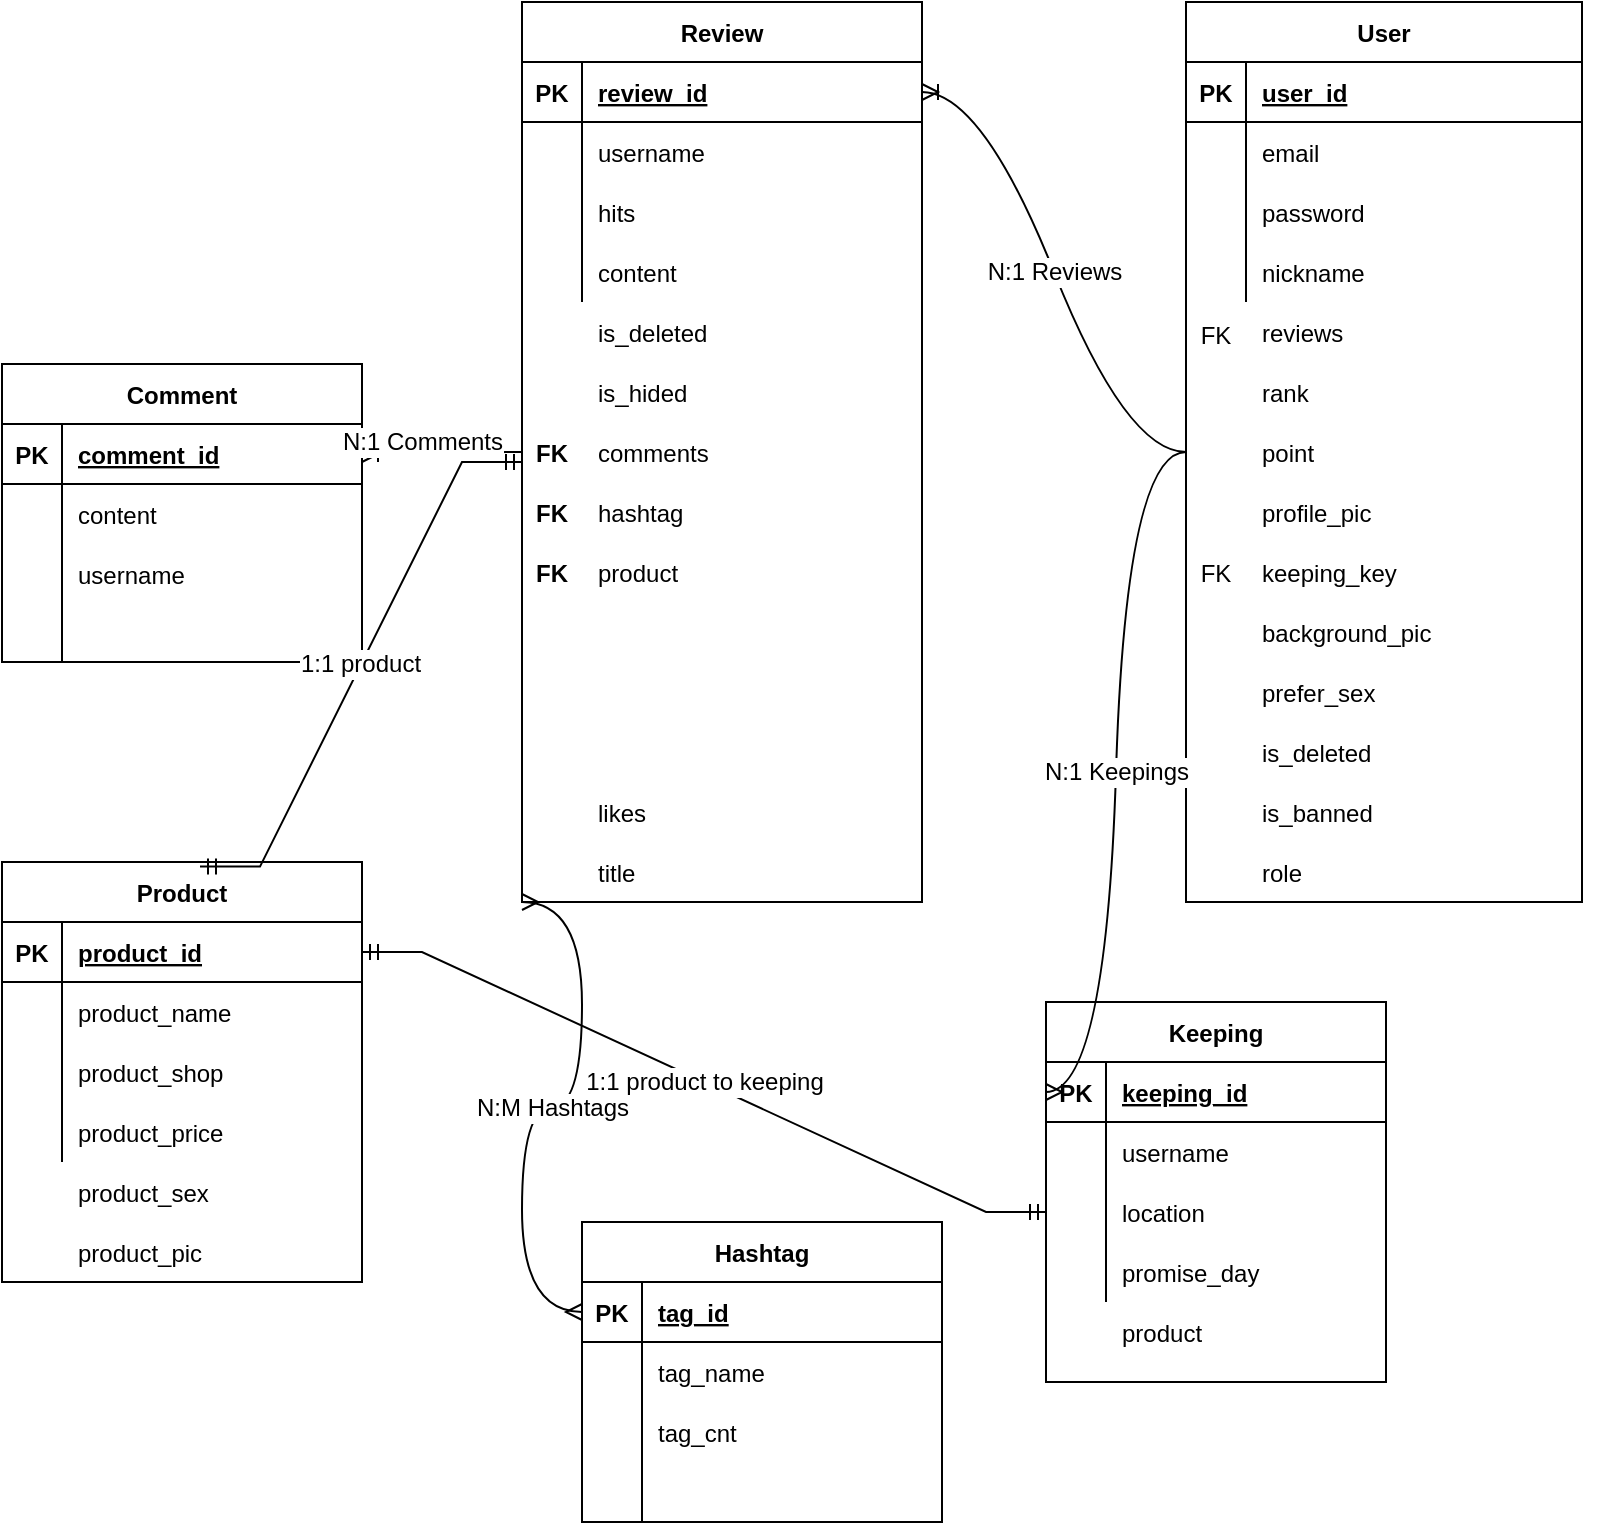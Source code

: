<mxfile version="20.3.0" type="device"><diagram id="R2lEEEUBdFMjLlhIrx00" name="Page-1"><mxGraphModel dx="880" dy="685" grid="1" gridSize="10" guides="1" tooltips="1" connect="1" arrows="1" fold="1" page="1" pageScale="1" pageWidth="850" pageHeight="1100" math="0" shadow="0" extFonts="Permanent Marker^https://fonts.googleapis.com/css?family=Permanent+Marker"><root><mxCell id="0"/><mxCell id="1" parent="0"/><mxCell id="jhBXk1g3K_tyxPMqDWU8-14" value="User" style="shape=table;startSize=30;container=1;collapsible=1;childLayout=tableLayout;fixedRows=1;rowLines=0;fontStyle=1;align=center;resizeLast=1;" parent="1" vertex="1"><mxGeometry x="622" y="80" width="198" height="450" as="geometry"/></mxCell><mxCell id="jhBXk1g3K_tyxPMqDWU8-15" value="" style="shape=tableRow;horizontal=0;startSize=0;swimlaneHead=0;swimlaneBody=0;fillColor=none;collapsible=0;dropTarget=0;points=[[0,0.5],[1,0.5]];portConstraint=eastwest;top=0;left=0;right=0;bottom=1;" parent="jhBXk1g3K_tyxPMqDWU8-14" vertex="1"><mxGeometry y="30" width="198" height="30" as="geometry"/></mxCell><mxCell id="jhBXk1g3K_tyxPMqDWU8-16" value="PK" style="shape=partialRectangle;connectable=0;fillColor=none;top=0;left=0;bottom=0;right=0;fontStyle=1;overflow=hidden;" parent="jhBXk1g3K_tyxPMqDWU8-15" vertex="1"><mxGeometry width="30" height="30" as="geometry"><mxRectangle width="30" height="30" as="alternateBounds"/></mxGeometry></mxCell><mxCell id="jhBXk1g3K_tyxPMqDWU8-17" value="user_id" style="shape=partialRectangle;connectable=0;fillColor=none;top=0;left=0;bottom=0;right=0;align=left;spacingLeft=6;fontStyle=5;overflow=hidden;" parent="jhBXk1g3K_tyxPMqDWU8-15" vertex="1"><mxGeometry x="30" width="168" height="30" as="geometry"><mxRectangle width="168" height="30" as="alternateBounds"/></mxGeometry></mxCell><mxCell id="jhBXk1g3K_tyxPMqDWU8-18" value="" style="shape=tableRow;horizontal=0;startSize=0;swimlaneHead=0;swimlaneBody=0;fillColor=none;collapsible=0;dropTarget=0;points=[[0,0.5],[1,0.5]];portConstraint=eastwest;top=0;left=0;right=0;bottom=0;" parent="jhBXk1g3K_tyxPMqDWU8-14" vertex="1"><mxGeometry y="60" width="198" height="30" as="geometry"/></mxCell><mxCell id="jhBXk1g3K_tyxPMqDWU8-19" value="" style="shape=partialRectangle;connectable=0;fillColor=none;top=0;left=0;bottom=0;right=0;editable=1;overflow=hidden;" parent="jhBXk1g3K_tyxPMqDWU8-18" vertex="1"><mxGeometry width="30" height="30" as="geometry"><mxRectangle width="30" height="30" as="alternateBounds"/></mxGeometry></mxCell><mxCell id="jhBXk1g3K_tyxPMqDWU8-20" value="email" style="shape=partialRectangle;connectable=0;fillColor=none;top=0;left=0;bottom=0;right=0;align=left;spacingLeft=6;overflow=hidden;" parent="jhBXk1g3K_tyxPMqDWU8-18" vertex="1"><mxGeometry x="30" width="168" height="30" as="geometry"><mxRectangle width="168" height="30" as="alternateBounds"/></mxGeometry></mxCell><mxCell id="jhBXk1g3K_tyxPMqDWU8-21" value="" style="shape=tableRow;horizontal=0;startSize=0;swimlaneHead=0;swimlaneBody=0;fillColor=none;collapsible=0;dropTarget=0;points=[[0,0.5],[1,0.5]];portConstraint=eastwest;top=0;left=0;right=0;bottom=0;" parent="jhBXk1g3K_tyxPMqDWU8-14" vertex="1"><mxGeometry y="90" width="198" height="30" as="geometry"/></mxCell><mxCell id="jhBXk1g3K_tyxPMqDWU8-22" value="" style="shape=partialRectangle;connectable=0;fillColor=none;top=0;left=0;bottom=0;right=0;editable=1;overflow=hidden;" parent="jhBXk1g3K_tyxPMqDWU8-21" vertex="1"><mxGeometry width="30" height="30" as="geometry"><mxRectangle width="30" height="30" as="alternateBounds"/></mxGeometry></mxCell><mxCell id="jhBXk1g3K_tyxPMqDWU8-23" value="password" style="shape=partialRectangle;connectable=0;fillColor=none;top=0;left=0;bottom=0;right=0;align=left;spacingLeft=6;overflow=hidden;" parent="jhBXk1g3K_tyxPMqDWU8-21" vertex="1"><mxGeometry x="30" width="168" height="30" as="geometry"><mxRectangle width="168" height="30" as="alternateBounds"/></mxGeometry></mxCell><mxCell id="jhBXk1g3K_tyxPMqDWU8-24" value="" style="shape=tableRow;horizontal=0;startSize=0;swimlaneHead=0;swimlaneBody=0;fillColor=none;collapsible=0;dropTarget=0;points=[[0,0.5],[1,0.5]];portConstraint=eastwest;top=0;left=0;right=0;bottom=0;" parent="jhBXk1g3K_tyxPMqDWU8-14" vertex="1"><mxGeometry y="120" width="198" height="30" as="geometry"/></mxCell><mxCell id="jhBXk1g3K_tyxPMqDWU8-25" value="" style="shape=partialRectangle;connectable=0;fillColor=none;top=0;left=0;bottom=0;right=0;editable=1;overflow=hidden;" parent="jhBXk1g3K_tyxPMqDWU8-24" vertex="1"><mxGeometry width="30" height="30" as="geometry"><mxRectangle width="30" height="30" as="alternateBounds"/></mxGeometry></mxCell><mxCell id="jhBXk1g3K_tyxPMqDWU8-26" value="nickname" style="shape=partialRectangle;connectable=0;fillColor=none;top=0;left=0;bottom=0;right=0;align=left;spacingLeft=6;overflow=hidden;" parent="jhBXk1g3K_tyxPMqDWU8-24" vertex="1"><mxGeometry x="30" width="168" height="30" as="geometry"><mxRectangle width="168" height="30" as="alternateBounds"/></mxGeometry></mxCell><mxCell id="jhBXk1g3K_tyxPMqDWU8-27" value="reviews" style="shape=partialRectangle;connectable=0;fillColor=none;top=0;left=0;bottom=0;right=0;align=left;spacingLeft=6;overflow=hidden;" parent="1" vertex="1"><mxGeometry x="652" y="230" width="180" height="30" as="geometry"><mxRectangle width="180" height="30" as="alternateBounds"/></mxGeometry></mxCell><mxCell id="jhBXk1g3K_tyxPMqDWU8-28" value="rank" style="shape=partialRectangle;connectable=0;fillColor=none;top=0;left=0;bottom=0;right=0;align=left;spacingLeft=6;overflow=hidden;" parent="1" vertex="1"><mxGeometry x="652" y="260" width="180" height="30" as="geometry"><mxRectangle width="180" height="30" as="alternateBounds"/></mxGeometry></mxCell><mxCell id="jhBXk1g3K_tyxPMqDWU8-29" value="point" style="shape=partialRectangle;connectable=0;fillColor=none;top=0;left=0;bottom=0;right=0;align=left;spacingLeft=6;overflow=hidden;" parent="1" vertex="1"><mxGeometry x="652" y="290" width="180" height="30" as="geometry"><mxRectangle width="180" height="30" as="alternateBounds"/></mxGeometry></mxCell><mxCell id="jhBXk1g3K_tyxPMqDWU8-30" value="profile_pic" style="shape=partialRectangle;connectable=0;fillColor=none;top=0;left=0;bottom=0;right=0;align=left;spacingLeft=6;overflow=hidden;" parent="1" vertex="1"><mxGeometry x="652" y="320" width="180" height="30" as="geometry"><mxRectangle width="180" height="30" as="alternateBounds"/></mxGeometry></mxCell><mxCell id="jhBXk1g3K_tyxPMqDWU8-31" value="keeping_key" style="shape=partialRectangle;connectable=0;fillColor=none;top=0;left=0;bottom=0;right=0;align=left;spacingLeft=6;overflow=hidden;" parent="1" vertex="1"><mxGeometry x="652" y="350" width="180" height="30" as="geometry"><mxRectangle width="180" height="30" as="alternateBounds"/></mxGeometry></mxCell><mxCell id="jhBXk1g3K_tyxPMqDWU8-32" value="FK" style="shape=partialRectangle;connectable=0;fillColor=none;top=0;left=0;bottom=0;right=0;editable=1;overflow=hidden;" parent="1" vertex="1"><mxGeometry x="622" y="231" width="30" height="30" as="geometry"><mxRectangle width="30" height="30" as="alternateBounds"/></mxGeometry></mxCell><mxCell id="jhBXk1g3K_tyxPMqDWU8-33" value="background_pic" style="shape=partialRectangle;connectable=0;fillColor=none;top=0;left=0;bottom=0;right=0;align=left;spacingLeft=6;overflow=hidden;" parent="1" vertex="1"><mxGeometry x="652" y="380" width="180" height="30" as="geometry"><mxRectangle width="180" height="30" as="alternateBounds"/></mxGeometry></mxCell><mxCell id="jhBXk1g3K_tyxPMqDWU8-34" value="FK" style="shape=partialRectangle;connectable=0;fillColor=none;top=0;left=0;bottom=0;right=0;editable=1;overflow=hidden;" parent="1" vertex="1"><mxGeometry x="622" y="350" width="30" height="30" as="geometry"><mxRectangle width="30" height="30" as="alternateBounds"/></mxGeometry></mxCell><mxCell id="jhBXk1g3K_tyxPMqDWU8-36" value="prefer_sex" style="shape=partialRectangle;connectable=0;fillColor=none;top=0;left=0;bottom=0;right=0;align=left;spacingLeft=6;overflow=hidden;" parent="1" vertex="1"><mxGeometry x="652" y="410" width="180" height="30" as="geometry"><mxRectangle width="180" height="30" as="alternateBounds"/></mxGeometry></mxCell><mxCell id="jhBXk1g3K_tyxPMqDWU8-39" value="Review" style="shape=table;startSize=30;container=1;collapsible=1;childLayout=tableLayout;fixedRows=1;rowLines=0;fontStyle=1;align=center;resizeLast=1;" parent="1" vertex="1"><mxGeometry x="290" y="80" width="200" height="450" as="geometry"/></mxCell><mxCell id="jhBXk1g3K_tyxPMqDWU8-40" value="" style="shape=tableRow;horizontal=0;startSize=0;swimlaneHead=0;swimlaneBody=0;fillColor=none;collapsible=0;dropTarget=0;points=[[0,0.5],[1,0.5]];portConstraint=eastwest;top=0;left=0;right=0;bottom=1;" parent="jhBXk1g3K_tyxPMqDWU8-39" vertex="1"><mxGeometry y="30" width="200" height="30" as="geometry"/></mxCell><mxCell id="jhBXk1g3K_tyxPMqDWU8-41" value="PK" style="shape=partialRectangle;connectable=0;fillColor=none;top=0;left=0;bottom=0;right=0;fontStyle=1;overflow=hidden;" parent="jhBXk1g3K_tyxPMqDWU8-40" vertex="1"><mxGeometry width="30" height="30" as="geometry"><mxRectangle width="30" height="30" as="alternateBounds"/></mxGeometry></mxCell><mxCell id="jhBXk1g3K_tyxPMqDWU8-42" value="review_id" style="shape=partialRectangle;connectable=0;fillColor=none;top=0;left=0;bottom=0;right=0;align=left;spacingLeft=6;fontStyle=5;overflow=hidden;" parent="jhBXk1g3K_tyxPMqDWU8-40" vertex="1"><mxGeometry x="30" width="170" height="30" as="geometry"><mxRectangle width="170" height="30" as="alternateBounds"/></mxGeometry></mxCell><mxCell id="jhBXk1g3K_tyxPMqDWU8-43" value="" style="shape=tableRow;horizontal=0;startSize=0;swimlaneHead=0;swimlaneBody=0;fillColor=none;collapsible=0;dropTarget=0;points=[[0,0.5],[1,0.5]];portConstraint=eastwest;top=0;left=0;right=0;bottom=0;" parent="jhBXk1g3K_tyxPMqDWU8-39" vertex="1"><mxGeometry y="60" width="200" height="30" as="geometry"/></mxCell><mxCell id="jhBXk1g3K_tyxPMqDWU8-44" value="" style="shape=partialRectangle;connectable=0;fillColor=none;top=0;left=0;bottom=0;right=0;editable=1;overflow=hidden;" parent="jhBXk1g3K_tyxPMqDWU8-43" vertex="1"><mxGeometry width="30" height="30" as="geometry"><mxRectangle width="30" height="30" as="alternateBounds"/></mxGeometry></mxCell><mxCell id="jhBXk1g3K_tyxPMqDWU8-45" value="username" style="shape=partialRectangle;connectable=0;fillColor=none;top=0;left=0;bottom=0;right=0;align=left;spacingLeft=6;overflow=hidden;" parent="jhBXk1g3K_tyxPMqDWU8-43" vertex="1"><mxGeometry x="30" width="170" height="30" as="geometry"><mxRectangle width="170" height="30" as="alternateBounds"/></mxGeometry></mxCell><mxCell id="jhBXk1g3K_tyxPMqDWU8-46" value="" style="shape=tableRow;horizontal=0;startSize=0;swimlaneHead=0;swimlaneBody=0;fillColor=none;collapsible=0;dropTarget=0;points=[[0,0.5],[1,0.5]];portConstraint=eastwest;top=0;left=0;right=0;bottom=0;" parent="jhBXk1g3K_tyxPMqDWU8-39" vertex="1"><mxGeometry y="90" width="200" height="30" as="geometry"/></mxCell><mxCell id="jhBXk1g3K_tyxPMqDWU8-47" value="" style="shape=partialRectangle;connectable=0;fillColor=none;top=0;left=0;bottom=0;right=0;editable=1;overflow=hidden;" parent="jhBXk1g3K_tyxPMqDWU8-46" vertex="1"><mxGeometry width="30" height="30" as="geometry"><mxRectangle width="30" height="30" as="alternateBounds"/></mxGeometry></mxCell><mxCell id="jhBXk1g3K_tyxPMqDWU8-48" value="hits" style="shape=partialRectangle;connectable=0;fillColor=none;top=0;left=0;bottom=0;right=0;align=left;spacingLeft=6;overflow=hidden;" parent="jhBXk1g3K_tyxPMqDWU8-46" vertex="1"><mxGeometry x="30" width="170" height="30" as="geometry"><mxRectangle width="170" height="30" as="alternateBounds"/></mxGeometry></mxCell><mxCell id="jhBXk1g3K_tyxPMqDWU8-49" value="" style="shape=tableRow;horizontal=0;startSize=0;swimlaneHead=0;swimlaneBody=0;fillColor=none;collapsible=0;dropTarget=0;points=[[0,0.5],[1,0.5]];portConstraint=eastwest;top=0;left=0;right=0;bottom=0;" parent="jhBXk1g3K_tyxPMqDWU8-39" vertex="1"><mxGeometry y="120" width="200" height="30" as="geometry"/></mxCell><mxCell id="jhBXk1g3K_tyxPMqDWU8-50" value="" style="shape=partialRectangle;connectable=0;fillColor=none;top=0;left=0;bottom=0;right=0;editable=1;overflow=hidden;" parent="jhBXk1g3K_tyxPMqDWU8-49" vertex="1"><mxGeometry width="30" height="30" as="geometry"><mxRectangle width="30" height="30" as="alternateBounds"/></mxGeometry></mxCell><mxCell id="jhBXk1g3K_tyxPMqDWU8-51" value="content" style="shape=partialRectangle;connectable=0;fillColor=none;top=0;left=0;bottom=0;right=0;align=left;spacingLeft=6;overflow=hidden;" parent="jhBXk1g3K_tyxPMqDWU8-49" vertex="1"><mxGeometry x="30" width="170" height="30" as="geometry"><mxRectangle width="170" height="30" as="alternateBounds"/></mxGeometry></mxCell><mxCell id="jhBXk1g3K_tyxPMqDWU8-52" value="is_deleted" style="shape=partialRectangle;connectable=0;fillColor=none;top=0;left=0;bottom=0;right=0;align=left;spacingLeft=6;overflow=hidden;" parent="1" vertex="1"><mxGeometry x="320" y="230" width="150" height="30" as="geometry"><mxRectangle width="150" height="30" as="alternateBounds"/></mxGeometry></mxCell><mxCell id="jhBXk1g3K_tyxPMqDWU8-53" value="is_deleted" style="shape=partialRectangle;connectable=0;fillColor=none;top=0;left=0;bottom=0;right=0;align=left;spacingLeft=6;overflow=hidden;" parent="1" vertex="1"><mxGeometry x="652" y="440" width="180" height="30" as="geometry"><mxRectangle width="180" height="30" as="alternateBounds"/></mxGeometry></mxCell><mxCell id="jhBXk1g3K_tyxPMqDWU8-54" value="is_hided" style="shape=partialRectangle;connectable=0;fillColor=none;top=0;left=0;bottom=0;right=0;align=left;spacingLeft=6;overflow=hidden;" parent="1" vertex="1"><mxGeometry x="320" y="260" width="150" height="30" as="geometry"><mxRectangle width="150" height="30" as="alternateBounds"/></mxGeometry></mxCell><mxCell id="jhBXk1g3K_tyxPMqDWU8-55" value="is_banned" style="shape=partialRectangle;connectable=0;fillColor=none;top=0;left=0;bottom=0;right=0;align=left;spacingLeft=6;overflow=hidden;" parent="1" vertex="1"><mxGeometry x="652" y="470" width="180" height="30" as="geometry"><mxRectangle width="180" height="30" as="alternateBounds"/></mxGeometry></mxCell><mxCell id="jhBXk1g3K_tyxPMqDWU8-56" value="comments" style="shape=partialRectangle;connectable=0;fillColor=none;top=0;left=0;bottom=0;right=0;align=left;spacingLeft=6;overflow=hidden;" parent="1" vertex="1"><mxGeometry x="320" y="290" width="150" height="30" as="geometry"><mxRectangle width="150" height="30" as="alternateBounds"/></mxGeometry></mxCell><mxCell id="jhBXk1g3K_tyxPMqDWU8-70" value="hashtag" style="shape=partialRectangle;connectable=0;fillColor=none;top=0;left=0;bottom=0;right=0;align=left;spacingLeft=6;overflow=hidden;" parent="1" vertex="1"><mxGeometry x="320" y="320" width="150" height="30" as="geometry"><mxRectangle width="150" height="30" as="alternateBounds"/></mxGeometry></mxCell><mxCell id="jhBXk1g3K_tyxPMqDWU8-84" value="FK" style="shape=partialRectangle;connectable=0;fillColor=none;top=0;left=0;bottom=0;right=0;fontStyle=1;overflow=hidden;" parent="1" vertex="1"><mxGeometry x="290" y="290" width="30" height="30" as="geometry"><mxRectangle width="30" height="30" as="alternateBounds"/></mxGeometry></mxCell><mxCell id="jhBXk1g3K_tyxPMqDWU8-85" value="FK" style="shape=partialRectangle;connectable=0;fillColor=none;top=0;left=0;bottom=0;right=0;fontStyle=1;overflow=hidden;" parent="1" vertex="1"><mxGeometry x="290" y="320" width="30" height="30" as="geometry"><mxRectangle width="30" height="30" as="alternateBounds"/></mxGeometry></mxCell><mxCell id="jhBXk1g3K_tyxPMqDWU8-86" value="Hashtag" style="shape=table;startSize=30;container=1;collapsible=1;childLayout=tableLayout;fixedRows=1;rowLines=0;fontStyle=1;align=center;resizeLast=1;" parent="1" vertex="1"><mxGeometry x="320" y="690" width="180" height="150" as="geometry"/></mxCell><mxCell id="jhBXk1g3K_tyxPMqDWU8-87" value="" style="shape=tableRow;horizontal=0;startSize=0;swimlaneHead=0;swimlaneBody=0;fillColor=none;collapsible=0;dropTarget=0;points=[[0,0.5],[1,0.5]];portConstraint=eastwest;top=0;left=0;right=0;bottom=1;" parent="jhBXk1g3K_tyxPMqDWU8-86" vertex="1"><mxGeometry y="30" width="180" height="30" as="geometry"/></mxCell><mxCell id="jhBXk1g3K_tyxPMqDWU8-88" value="PK" style="shape=partialRectangle;connectable=0;fillColor=none;top=0;left=0;bottom=0;right=0;fontStyle=1;overflow=hidden;" parent="jhBXk1g3K_tyxPMqDWU8-87" vertex="1"><mxGeometry width="30" height="30" as="geometry"><mxRectangle width="30" height="30" as="alternateBounds"/></mxGeometry></mxCell><mxCell id="jhBXk1g3K_tyxPMqDWU8-89" value="tag_id" style="shape=partialRectangle;connectable=0;fillColor=none;top=0;left=0;bottom=0;right=0;align=left;spacingLeft=6;fontStyle=5;overflow=hidden;" parent="jhBXk1g3K_tyxPMqDWU8-87" vertex="1"><mxGeometry x="30" width="150" height="30" as="geometry"><mxRectangle width="150" height="30" as="alternateBounds"/></mxGeometry></mxCell><mxCell id="jhBXk1g3K_tyxPMqDWU8-90" value="" style="shape=tableRow;horizontal=0;startSize=0;swimlaneHead=0;swimlaneBody=0;fillColor=none;collapsible=0;dropTarget=0;points=[[0,0.5],[1,0.5]];portConstraint=eastwest;top=0;left=0;right=0;bottom=0;" parent="jhBXk1g3K_tyxPMqDWU8-86" vertex="1"><mxGeometry y="60" width="180" height="30" as="geometry"/></mxCell><mxCell id="jhBXk1g3K_tyxPMqDWU8-91" value="" style="shape=partialRectangle;connectable=0;fillColor=none;top=0;left=0;bottom=0;right=0;editable=1;overflow=hidden;" parent="jhBXk1g3K_tyxPMqDWU8-90" vertex="1"><mxGeometry width="30" height="30" as="geometry"><mxRectangle width="30" height="30" as="alternateBounds"/></mxGeometry></mxCell><mxCell id="jhBXk1g3K_tyxPMqDWU8-92" value="tag_name" style="shape=partialRectangle;connectable=0;fillColor=none;top=0;left=0;bottom=0;right=0;align=left;spacingLeft=6;overflow=hidden;" parent="jhBXk1g3K_tyxPMqDWU8-90" vertex="1"><mxGeometry x="30" width="150" height="30" as="geometry"><mxRectangle width="150" height="30" as="alternateBounds"/></mxGeometry></mxCell><mxCell id="jhBXk1g3K_tyxPMqDWU8-93" value="" style="shape=tableRow;horizontal=0;startSize=0;swimlaneHead=0;swimlaneBody=0;fillColor=none;collapsible=0;dropTarget=0;points=[[0,0.5],[1,0.5]];portConstraint=eastwest;top=0;left=0;right=0;bottom=0;" parent="jhBXk1g3K_tyxPMqDWU8-86" vertex="1"><mxGeometry y="90" width="180" height="30" as="geometry"/></mxCell><mxCell id="jhBXk1g3K_tyxPMqDWU8-94" value="" style="shape=partialRectangle;connectable=0;fillColor=none;top=0;left=0;bottom=0;right=0;editable=1;overflow=hidden;" parent="jhBXk1g3K_tyxPMqDWU8-93" vertex="1"><mxGeometry width="30" height="30" as="geometry"><mxRectangle width="30" height="30" as="alternateBounds"/></mxGeometry></mxCell><mxCell id="jhBXk1g3K_tyxPMqDWU8-95" value="tag_cnt" style="shape=partialRectangle;connectable=0;fillColor=none;top=0;left=0;bottom=0;right=0;align=left;spacingLeft=6;overflow=hidden;" parent="jhBXk1g3K_tyxPMqDWU8-93" vertex="1"><mxGeometry x="30" width="150" height="30" as="geometry"><mxRectangle width="150" height="30" as="alternateBounds"/></mxGeometry></mxCell><mxCell id="jhBXk1g3K_tyxPMqDWU8-96" value="" style="shape=tableRow;horizontal=0;startSize=0;swimlaneHead=0;swimlaneBody=0;fillColor=none;collapsible=0;dropTarget=0;points=[[0,0.5],[1,0.5]];portConstraint=eastwest;top=0;left=0;right=0;bottom=0;" parent="jhBXk1g3K_tyxPMqDWU8-86" vertex="1"><mxGeometry y="120" width="180" height="30" as="geometry"/></mxCell><mxCell id="jhBXk1g3K_tyxPMqDWU8-97" value="" style="shape=partialRectangle;connectable=0;fillColor=none;top=0;left=0;bottom=0;right=0;editable=1;overflow=hidden;" parent="jhBXk1g3K_tyxPMqDWU8-96" vertex="1"><mxGeometry width="30" height="30" as="geometry"><mxRectangle width="30" height="30" as="alternateBounds"/></mxGeometry></mxCell><mxCell id="jhBXk1g3K_tyxPMqDWU8-98" value="" style="shape=partialRectangle;connectable=0;fillColor=none;top=0;left=0;bottom=0;right=0;align=left;spacingLeft=6;overflow=hidden;" parent="jhBXk1g3K_tyxPMqDWU8-96" vertex="1"><mxGeometry x="30" width="150" height="30" as="geometry"><mxRectangle width="150" height="30" as="alternateBounds"/></mxGeometry></mxCell><mxCell id="jhBXk1g3K_tyxPMqDWU8-99" value="Comment" style="shape=table;startSize=30;container=1;collapsible=1;childLayout=tableLayout;fixedRows=1;rowLines=0;fontStyle=1;align=center;resizeLast=1;" parent="1" vertex="1"><mxGeometry x="30" y="261" width="180" height="149" as="geometry"/></mxCell><mxCell id="jhBXk1g3K_tyxPMqDWU8-100" value="" style="shape=tableRow;horizontal=0;startSize=0;swimlaneHead=0;swimlaneBody=0;fillColor=none;collapsible=0;dropTarget=0;points=[[0,0.5],[1,0.5]];portConstraint=eastwest;top=0;left=0;right=0;bottom=1;" parent="jhBXk1g3K_tyxPMqDWU8-99" vertex="1"><mxGeometry y="30" width="180" height="30" as="geometry"/></mxCell><mxCell id="jhBXk1g3K_tyxPMqDWU8-101" value="PK" style="shape=partialRectangle;connectable=0;fillColor=none;top=0;left=0;bottom=0;right=0;fontStyle=1;overflow=hidden;" parent="jhBXk1g3K_tyxPMqDWU8-100" vertex="1"><mxGeometry width="30" height="30" as="geometry"><mxRectangle width="30" height="30" as="alternateBounds"/></mxGeometry></mxCell><mxCell id="jhBXk1g3K_tyxPMqDWU8-102" value="comment_id" style="shape=partialRectangle;connectable=0;fillColor=none;top=0;left=0;bottom=0;right=0;align=left;spacingLeft=6;fontStyle=5;overflow=hidden;" parent="jhBXk1g3K_tyxPMqDWU8-100" vertex="1"><mxGeometry x="30" width="150" height="30" as="geometry"><mxRectangle width="150" height="30" as="alternateBounds"/></mxGeometry></mxCell><mxCell id="jhBXk1g3K_tyxPMqDWU8-103" value="" style="shape=tableRow;horizontal=0;startSize=0;swimlaneHead=0;swimlaneBody=0;fillColor=none;collapsible=0;dropTarget=0;points=[[0,0.5],[1,0.5]];portConstraint=eastwest;top=0;left=0;right=0;bottom=0;" parent="jhBXk1g3K_tyxPMqDWU8-99" vertex="1"><mxGeometry y="60" width="180" height="30" as="geometry"/></mxCell><mxCell id="jhBXk1g3K_tyxPMqDWU8-104" value="" style="shape=partialRectangle;connectable=0;fillColor=none;top=0;left=0;bottom=0;right=0;editable=1;overflow=hidden;" parent="jhBXk1g3K_tyxPMqDWU8-103" vertex="1"><mxGeometry width="30" height="30" as="geometry"><mxRectangle width="30" height="30" as="alternateBounds"/></mxGeometry></mxCell><mxCell id="jhBXk1g3K_tyxPMqDWU8-105" value="content" style="shape=partialRectangle;connectable=0;fillColor=none;top=0;left=0;bottom=0;right=0;align=left;spacingLeft=6;overflow=hidden;" parent="jhBXk1g3K_tyxPMqDWU8-103" vertex="1"><mxGeometry x="30" width="150" height="30" as="geometry"><mxRectangle width="150" height="30" as="alternateBounds"/></mxGeometry></mxCell><mxCell id="jhBXk1g3K_tyxPMqDWU8-106" value="" style="shape=tableRow;horizontal=0;startSize=0;swimlaneHead=0;swimlaneBody=0;fillColor=none;collapsible=0;dropTarget=0;points=[[0,0.5],[1,0.5]];portConstraint=eastwest;top=0;left=0;right=0;bottom=0;" parent="jhBXk1g3K_tyxPMqDWU8-99" vertex="1"><mxGeometry y="90" width="180" height="30" as="geometry"/></mxCell><mxCell id="jhBXk1g3K_tyxPMqDWU8-107" value="" style="shape=partialRectangle;connectable=0;fillColor=none;top=0;left=0;bottom=0;right=0;editable=1;overflow=hidden;" parent="jhBXk1g3K_tyxPMqDWU8-106" vertex="1"><mxGeometry width="30" height="30" as="geometry"><mxRectangle width="30" height="30" as="alternateBounds"/></mxGeometry></mxCell><mxCell id="jhBXk1g3K_tyxPMqDWU8-108" value="username" style="shape=partialRectangle;connectable=0;fillColor=none;top=0;left=0;bottom=0;right=0;align=left;spacingLeft=6;overflow=hidden;" parent="jhBXk1g3K_tyxPMqDWU8-106" vertex="1"><mxGeometry x="30" width="150" height="30" as="geometry"><mxRectangle width="150" height="30" as="alternateBounds"/></mxGeometry></mxCell><mxCell id="jhBXk1g3K_tyxPMqDWU8-109" value="" style="shape=tableRow;horizontal=0;startSize=0;swimlaneHead=0;swimlaneBody=0;fillColor=none;collapsible=0;dropTarget=0;points=[[0,0.5],[1,0.5]];portConstraint=eastwest;top=0;left=0;right=0;bottom=0;" parent="jhBXk1g3K_tyxPMqDWU8-99" vertex="1"><mxGeometry y="120" width="180" height="29" as="geometry"/></mxCell><mxCell id="jhBXk1g3K_tyxPMqDWU8-110" value="" style="shape=partialRectangle;connectable=0;fillColor=none;top=0;left=0;bottom=0;right=0;editable=1;overflow=hidden;" parent="jhBXk1g3K_tyxPMqDWU8-109" vertex="1"><mxGeometry width="30" height="29" as="geometry"><mxRectangle width="30" height="29" as="alternateBounds"/></mxGeometry></mxCell><mxCell id="jhBXk1g3K_tyxPMqDWU8-111" value="" style="shape=partialRectangle;connectable=0;fillColor=none;top=0;left=0;bottom=0;right=0;align=left;spacingLeft=6;overflow=hidden;" parent="jhBXk1g3K_tyxPMqDWU8-109" vertex="1"><mxGeometry x="30" width="150" height="29" as="geometry"><mxRectangle width="150" height="29" as="alternateBounds"/></mxGeometry></mxCell><mxCell id="jhBXk1g3K_tyxPMqDWU8-129" value="Keeping" style="shape=table;startSize=30;container=1;collapsible=1;childLayout=tableLayout;fixedRows=1;rowLines=0;fontStyle=1;align=center;resizeLast=1;" parent="1" vertex="1"><mxGeometry x="552" y="580" width="170" height="190" as="geometry"/></mxCell><mxCell id="jhBXk1g3K_tyxPMqDWU8-130" value="" style="shape=tableRow;horizontal=0;startSize=0;swimlaneHead=0;swimlaneBody=0;fillColor=none;collapsible=0;dropTarget=0;points=[[0,0.5],[1,0.5]];portConstraint=eastwest;top=0;left=0;right=0;bottom=1;" parent="jhBXk1g3K_tyxPMqDWU8-129" vertex="1"><mxGeometry y="30" width="170" height="30" as="geometry"/></mxCell><mxCell id="jhBXk1g3K_tyxPMqDWU8-131" value="PK" style="shape=partialRectangle;connectable=0;fillColor=none;top=0;left=0;bottom=0;right=0;fontStyle=1;overflow=hidden;" parent="jhBXk1g3K_tyxPMqDWU8-130" vertex="1"><mxGeometry width="30" height="30" as="geometry"><mxRectangle width="30" height="30" as="alternateBounds"/></mxGeometry></mxCell><mxCell id="jhBXk1g3K_tyxPMqDWU8-132" value="keeping_id" style="shape=partialRectangle;connectable=0;fillColor=none;top=0;left=0;bottom=0;right=0;align=left;spacingLeft=6;fontStyle=5;overflow=hidden;" parent="jhBXk1g3K_tyxPMqDWU8-130" vertex="1"><mxGeometry x="30" width="140" height="30" as="geometry"><mxRectangle width="140" height="30" as="alternateBounds"/></mxGeometry></mxCell><mxCell id="jhBXk1g3K_tyxPMqDWU8-133" value="" style="shape=tableRow;horizontal=0;startSize=0;swimlaneHead=0;swimlaneBody=0;fillColor=none;collapsible=0;dropTarget=0;points=[[0,0.5],[1,0.5]];portConstraint=eastwest;top=0;left=0;right=0;bottom=0;" parent="jhBXk1g3K_tyxPMqDWU8-129" vertex="1"><mxGeometry y="60" width="170" height="30" as="geometry"/></mxCell><mxCell id="jhBXk1g3K_tyxPMqDWU8-134" value="" style="shape=partialRectangle;connectable=0;fillColor=none;top=0;left=0;bottom=0;right=0;editable=1;overflow=hidden;" parent="jhBXk1g3K_tyxPMqDWU8-133" vertex="1"><mxGeometry width="30" height="30" as="geometry"><mxRectangle width="30" height="30" as="alternateBounds"/></mxGeometry></mxCell><mxCell id="jhBXk1g3K_tyxPMqDWU8-135" value="username" style="shape=partialRectangle;connectable=0;fillColor=none;top=0;left=0;bottom=0;right=0;align=left;spacingLeft=6;overflow=hidden;" parent="jhBXk1g3K_tyxPMqDWU8-133" vertex="1"><mxGeometry x="30" width="140" height="30" as="geometry"><mxRectangle width="140" height="30" as="alternateBounds"/></mxGeometry></mxCell><mxCell id="jhBXk1g3K_tyxPMqDWU8-136" value="" style="shape=tableRow;horizontal=0;startSize=0;swimlaneHead=0;swimlaneBody=0;fillColor=none;collapsible=0;dropTarget=0;points=[[0,0.5],[1,0.5]];portConstraint=eastwest;top=0;left=0;right=0;bottom=0;" parent="jhBXk1g3K_tyxPMqDWU8-129" vertex="1"><mxGeometry y="90" width="170" height="30" as="geometry"/></mxCell><mxCell id="jhBXk1g3K_tyxPMqDWU8-137" value="" style="shape=partialRectangle;connectable=0;fillColor=none;top=0;left=0;bottom=0;right=0;editable=1;overflow=hidden;" parent="jhBXk1g3K_tyxPMqDWU8-136" vertex="1"><mxGeometry width="30" height="30" as="geometry"><mxRectangle width="30" height="30" as="alternateBounds"/></mxGeometry></mxCell><mxCell id="jhBXk1g3K_tyxPMqDWU8-138" value="location" style="shape=partialRectangle;connectable=0;fillColor=none;top=0;left=0;bottom=0;right=0;align=left;spacingLeft=6;overflow=hidden;" parent="jhBXk1g3K_tyxPMqDWU8-136" vertex="1"><mxGeometry x="30" width="140" height="30" as="geometry"><mxRectangle width="140" height="30" as="alternateBounds"/></mxGeometry></mxCell><mxCell id="jhBXk1g3K_tyxPMqDWU8-139" value="" style="shape=tableRow;horizontal=0;startSize=0;swimlaneHead=0;swimlaneBody=0;fillColor=none;collapsible=0;dropTarget=0;points=[[0,0.5],[1,0.5]];portConstraint=eastwest;top=0;left=0;right=0;bottom=0;" parent="jhBXk1g3K_tyxPMqDWU8-129" vertex="1"><mxGeometry y="120" width="170" height="30" as="geometry"/></mxCell><mxCell id="jhBXk1g3K_tyxPMqDWU8-140" value="" style="shape=partialRectangle;connectable=0;fillColor=none;top=0;left=0;bottom=0;right=0;editable=1;overflow=hidden;" parent="jhBXk1g3K_tyxPMqDWU8-139" vertex="1"><mxGeometry width="30" height="30" as="geometry"><mxRectangle width="30" height="30" as="alternateBounds"/></mxGeometry></mxCell><mxCell id="jhBXk1g3K_tyxPMqDWU8-141" value="promise_day" style="shape=partialRectangle;connectable=0;fillColor=none;top=0;left=0;bottom=0;right=0;align=left;spacingLeft=6;overflow=hidden;" parent="jhBXk1g3K_tyxPMqDWU8-139" vertex="1"><mxGeometry x="30" width="140" height="30" as="geometry"><mxRectangle width="140" height="30" as="alternateBounds"/></mxGeometry></mxCell><mxCell id="jhBXk1g3K_tyxPMqDWU8-142" value="product" style="shape=partialRectangle;connectable=0;fillColor=none;top=0;left=0;bottom=0;right=0;align=left;spacingLeft=6;overflow=hidden;" parent="1" vertex="1"><mxGeometry x="582" y="730" width="140" height="30" as="geometry"><mxRectangle width="140" height="30" as="alternateBounds"/></mxGeometry></mxCell><mxCell id="HcYw4RrIfIIqY4QTzHsg-4" value="N:1 Reviews" style="edgeStyle=entityRelationEdgeStyle;fontSize=12;html=1;endArrow=ERoneToMany;rounded=0;curved=1;elbow=vertical;exitX=0;exitY=0.5;exitDx=0;exitDy=0;" parent="1" source="jhBXk1g3K_tyxPMqDWU8-14" target="jhBXk1g3K_tyxPMqDWU8-40" edge="1"><mxGeometry width="100" height="100" relative="1" as="geometry"><mxPoint x="570" y="250" as="sourcePoint"/><mxPoint x="610" y="161" as="targetPoint"/></mxGeometry></mxCell><mxCell id="HcYw4RrIfIIqY4QTzHsg-5" value="N:1 Keepings" style="edgeStyle=entityRelationEdgeStyle;fontSize=12;html=1;endArrow=ERoneToMany;rounded=0;curved=1;elbow=vertical;entryX=0;entryY=0.5;entryDx=0;entryDy=0;exitX=0;exitY=0.5;exitDx=0;exitDy=0;" parent="1" source="jhBXk1g3K_tyxPMqDWU8-14" target="jhBXk1g3K_tyxPMqDWU8-130" edge="1"><mxGeometry width="100" height="100" relative="1" as="geometry"><mxPoint x="510" y="490" as="sourcePoint"/><mxPoint x="610" y="390" as="targetPoint"/></mxGeometry></mxCell><mxCell id="HcYw4RrIfIIqY4QTzHsg-6" value="N:1 Comments" style="edgeStyle=entityRelationEdgeStyle;fontSize=12;html=1;endArrow=ERoneToMany;rounded=0;curved=1;elbow=vertical;exitX=0;exitY=0.5;exitDx=0;exitDy=0;entryX=1;entryY=0.5;entryDx=0;entryDy=0;" parent="1" source="jhBXk1g3K_tyxPMqDWU8-39" target="jhBXk1g3K_tyxPMqDWU8-100" edge="1"><mxGeometry x="0.243" y="-6" width="100" height="100" relative="1" as="geometry"><mxPoint x="120" y="210" as="sourcePoint"/><mxPoint x="220" y="110" as="targetPoint"/><mxPoint as="offset"/></mxGeometry></mxCell><mxCell id="HcYw4RrIfIIqY4QTzHsg-7" value="N:M Hashtags" style="edgeStyle=entityRelationEdgeStyle;fontSize=12;html=1;endArrow=ERmany;startArrow=ERmany;rounded=0;curved=1;elbow=vertical;entryX=0;entryY=1;entryDx=0;entryDy=0;exitX=0;exitY=0.5;exitDx=0;exitDy=0;" parent="1" source="jhBXk1g3K_tyxPMqDWU8-87" target="jhBXk1g3K_tyxPMqDWU8-39" edge="1"><mxGeometry width="100" height="100" relative="1" as="geometry"><mxPoint x="210" y="760" as="sourcePoint"/><mxPoint x="290" y="670" as="targetPoint"/></mxGeometry></mxCell><mxCell id="qftQEa_WmYcHpeA426JI-1" value="role" style="shape=partialRectangle;connectable=0;fillColor=none;top=0;left=0;bottom=0;right=0;align=left;spacingLeft=6;overflow=hidden;" parent="1" vertex="1"><mxGeometry x="652" y="500" width="180" height="30" as="geometry"><mxRectangle width="180" height="30" as="alternateBounds"/></mxGeometry></mxCell><mxCell id="qftQEa_WmYcHpeA426JI-2" value="likes" style="shape=partialRectangle;connectable=0;fillColor=none;top=0;left=0;bottom=0;right=0;align=left;spacingLeft=6;overflow=hidden;" parent="1" vertex="1"><mxGeometry x="320" y="470" width="150" height="30" as="geometry"><mxRectangle width="150" height="30" as="alternateBounds"/></mxGeometry></mxCell><mxCell id="qftQEa_WmYcHpeA426JI-3" value="title" style="shape=partialRectangle;connectable=0;fillColor=none;top=0;left=0;bottom=0;right=0;align=left;spacingLeft=6;overflow=hidden;" parent="1" vertex="1"><mxGeometry x="320" y="500" width="150" height="30" as="geometry"><mxRectangle width="150" height="30" as="alternateBounds"/></mxGeometry></mxCell><mxCell id="qftQEa_WmYcHpeA426JI-5" value="Product" style="shape=table;startSize=30;container=1;collapsible=1;childLayout=tableLayout;fixedRows=1;rowLines=0;fontStyle=1;align=center;resizeLast=1;" parent="1" vertex="1"><mxGeometry x="30" y="510" width="180" height="210" as="geometry"/></mxCell><mxCell id="qftQEa_WmYcHpeA426JI-6" value="" style="shape=tableRow;horizontal=0;startSize=0;swimlaneHead=0;swimlaneBody=0;fillColor=none;collapsible=0;dropTarget=0;points=[[0,0.5],[1,0.5]];portConstraint=eastwest;top=0;left=0;right=0;bottom=1;" parent="qftQEa_WmYcHpeA426JI-5" vertex="1"><mxGeometry y="30" width="180" height="30" as="geometry"/></mxCell><mxCell id="qftQEa_WmYcHpeA426JI-7" value="PK" style="shape=partialRectangle;connectable=0;fillColor=none;top=0;left=0;bottom=0;right=0;fontStyle=1;overflow=hidden;" parent="qftQEa_WmYcHpeA426JI-6" vertex="1"><mxGeometry width="30" height="30" as="geometry"><mxRectangle width="30" height="30" as="alternateBounds"/></mxGeometry></mxCell><mxCell id="qftQEa_WmYcHpeA426JI-8" value="product_id" style="shape=partialRectangle;connectable=0;fillColor=none;top=0;left=0;bottom=0;right=0;align=left;spacingLeft=6;fontStyle=5;overflow=hidden;" parent="qftQEa_WmYcHpeA426JI-6" vertex="1"><mxGeometry x="30" width="150" height="30" as="geometry"><mxRectangle width="150" height="30" as="alternateBounds"/></mxGeometry></mxCell><mxCell id="qftQEa_WmYcHpeA426JI-9" value="" style="shape=tableRow;horizontal=0;startSize=0;swimlaneHead=0;swimlaneBody=0;fillColor=none;collapsible=0;dropTarget=0;points=[[0,0.5],[1,0.5]];portConstraint=eastwest;top=0;left=0;right=0;bottom=0;" parent="qftQEa_WmYcHpeA426JI-5" vertex="1"><mxGeometry y="60" width="180" height="30" as="geometry"/></mxCell><mxCell id="qftQEa_WmYcHpeA426JI-10" value="" style="shape=partialRectangle;connectable=0;fillColor=none;top=0;left=0;bottom=0;right=0;editable=1;overflow=hidden;" parent="qftQEa_WmYcHpeA426JI-9" vertex="1"><mxGeometry width="30" height="30" as="geometry"><mxRectangle width="30" height="30" as="alternateBounds"/></mxGeometry></mxCell><mxCell id="qftQEa_WmYcHpeA426JI-11" value="" style="shape=partialRectangle;connectable=0;fillColor=none;top=0;left=0;bottom=0;right=0;align=left;spacingLeft=6;overflow=hidden;" parent="qftQEa_WmYcHpeA426JI-9" vertex="1"><mxGeometry x="30" width="150" height="30" as="geometry"><mxRectangle width="150" height="30" as="alternateBounds"/></mxGeometry></mxCell><mxCell id="qftQEa_WmYcHpeA426JI-12" value="" style="shape=tableRow;horizontal=0;startSize=0;swimlaneHead=0;swimlaneBody=0;fillColor=none;collapsible=0;dropTarget=0;points=[[0,0.5],[1,0.5]];portConstraint=eastwest;top=0;left=0;right=0;bottom=0;" parent="qftQEa_WmYcHpeA426JI-5" vertex="1"><mxGeometry y="90" width="180" height="30" as="geometry"/></mxCell><mxCell id="qftQEa_WmYcHpeA426JI-13" value="" style="shape=partialRectangle;connectable=0;fillColor=none;top=0;left=0;bottom=0;right=0;editable=1;overflow=hidden;" parent="qftQEa_WmYcHpeA426JI-12" vertex="1"><mxGeometry width="30" height="30" as="geometry"><mxRectangle width="30" height="30" as="alternateBounds"/></mxGeometry></mxCell><mxCell id="qftQEa_WmYcHpeA426JI-14" value="" style="shape=partialRectangle;connectable=0;fillColor=none;top=0;left=0;bottom=0;right=0;align=left;spacingLeft=6;overflow=hidden;" parent="qftQEa_WmYcHpeA426JI-12" vertex="1"><mxGeometry x="30" width="150" height="30" as="geometry"><mxRectangle width="150" height="30" as="alternateBounds"/></mxGeometry></mxCell><mxCell id="qftQEa_WmYcHpeA426JI-15" value="" style="shape=tableRow;horizontal=0;startSize=0;swimlaneHead=0;swimlaneBody=0;fillColor=none;collapsible=0;dropTarget=0;points=[[0,0.5],[1,0.5]];portConstraint=eastwest;top=0;left=0;right=0;bottom=0;" parent="qftQEa_WmYcHpeA426JI-5" vertex="1"><mxGeometry y="120" width="180" height="30" as="geometry"/></mxCell><mxCell id="qftQEa_WmYcHpeA426JI-16" value="" style="shape=partialRectangle;connectable=0;fillColor=none;top=0;left=0;bottom=0;right=0;editable=1;overflow=hidden;" parent="qftQEa_WmYcHpeA426JI-15" vertex="1"><mxGeometry width="30" height="30" as="geometry"><mxRectangle width="30" height="30" as="alternateBounds"/></mxGeometry></mxCell><mxCell id="qftQEa_WmYcHpeA426JI-17" value="" style="shape=partialRectangle;connectable=0;fillColor=none;top=0;left=0;bottom=0;right=0;align=left;spacingLeft=6;overflow=hidden;" parent="qftQEa_WmYcHpeA426JI-15" vertex="1"><mxGeometry x="30" width="150" height="30" as="geometry"><mxRectangle width="150" height="30" as="alternateBounds"/></mxGeometry></mxCell><mxCell id="qftQEa_WmYcHpeA426JI-18" value="product_name" style="shape=partialRectangle;connectable=0;fillColor=none;top=0;left=0;bottom=0;right=0;align=left;spacingLeft=6;overflow=hidden;" parent="1" vertex="1"><mxGeometry x="60" y="570" width="150" height="30" as="geometry"><mxRectangle width="150" height="30" as="alternateBounds"/></mxGeometry></mxCell><mxCell id="qftQEa_WmYcHpeA426JI-19" value="product_shop" style="shape=partialRectangle;connectable=0;fillColor=none;top=0;left=0;bottom=0;right=0;align=left;spacingLeft=6;overflow=hidden;" parent="1" vertex="1"><mxGeometry x="60" y="600" width="150" height="30" as="geometry"><mxRectangle width="150" height="30" as="alternateBounds"/></mxGeometry></mxCell><mxCell id="qftQEa_WmYcHpeA426JI-20" value="product_price" style="shape=partialRectangle;connectable=0;fillColor=none;top=0;left=0;bottom=0;right=0;align=left;spacingLeft=6;overflow=hidden;" parent="1" vertex="1"><mxGeometry x="60" y="630" width="150" height="30" as="geometry"><mxRectangle width="150" height="30" as="alternateBounds"/></mxGeometry></mxCell><mxCell id="qftQEa_WmYcHpeA426JI-21" value="product_sex" style="shape=partialRectangle;connectable=0;fillColor=none;top=0;left=0;bottom=0;right=0;align=left;spacingLeft=6;overflow=hidden;" parent="1" vertex="1"><mxGeometry x="60" y="660" width="150" height="30" as="geometry"><mxRectangle width="150" height="30" as="alternateBounds"/></mxGeometry></mxCell><mxCell id="qftQEa_WmYcHpeA426JI-22" value="product" style="shape=partialRectangle;connectable=0;fillColor=none;top=0;left=0;bottom=0;right=0;align=left;spacingLeft=6;overflow=hidden;" parent="1" vertex="1"><mxGeometry x="320" y="350" width="150" height="30" as="geometry"><mxRectangle width="150" height="30" as="alternateBounds"/></mxGeometry></mxCell><mxCell id="qftQEa_WmYcHpeA426JI-23" value="FK" style="shape=partialRectangle;connectable=0;fillColor=none;top=0;left=0;bottom=0;right=0;fontStyle=1;overflow=hidden;" parent="1" vertex="1"><mxGeometry x="290" y="350" width="30" height="30" as="geometry"><mxRectangle width="30" height="30" as="alternateBounds"/></mxGeometry></mxCell><mxCell id="qftQEa_WmYcHpeA426JI-24" value="1:1 product" style="edgeStyle=entityRelationEdgeStyle;fontSize=12;html=1;endArrow=ERmandOne;startArrow=ERmandOne;rounded=0;exitX=0.55;exitY=0.011;exitDx=0;exitDy=0;exitPerimeter=0;" parent="1" source="qftQEa_WmYcHpeA426JI-5" edge="1"><mxGeometry width="100" height="100" relative="1" as="geometry"><mxPoint x="130" y="550" as="sourcePoint"/><mxPoint x="290" y="310" as="targetPoint"/></mxGeometry></mxCell><mxCell id="qftQEa_WmYcHpeA426JI-25" value="1:1 product to keeping" style="edgeStyle=entityRelationEdgeStyle;fontSize=12;html=1;endArrow=ERmandOne;startArrow=ERmandOne;rounded=0;exitX=1;exitY=0.5;exitDx=0;exitDy=0;entryX=0;entryY=0.5;entryDx=0;entryDy=0;" parent="1" source="qftQEa_WmYcHpeA426JI-6" target="jhBXk1g3K_tyxPMqDWU8-136" edge="1"><mxGeometry width="100" height="100" relative="1" as="geometry"><mxPoint x="345" y="660" as="sourcePoint"/><mxPoint x="445" y="560" as="targetPoint"/></mxGeometry></mxCell><mxCell id="qftQEa_WmYcHpeA426JI-26" value="product_pic" style="shape=partialRectangle;connectable=0;fillColor=none;top=0;left=0;bottom=0;right=0;align=left;spacingLeft=6;overflow=hidden;" parent="1" vertex="1"><mxGeometry x="60" y="690" width="150" height="30" as="geometry"><mxRectangle width="150" height="30" as="alternateBounds"/></mxGeometry></mxCell></root></mxGraphModel></diagram></mxfile>